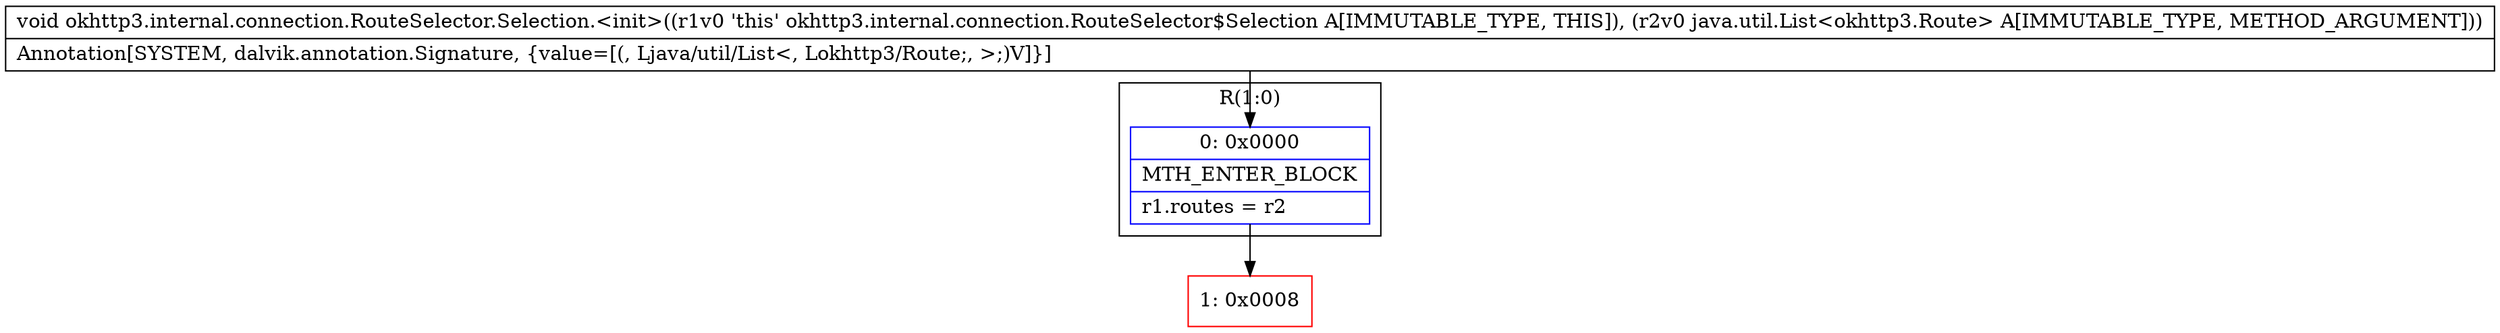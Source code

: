 digraph "CFG forokhttp3.internal.connection.RouteSelector.Selection.\<init\>(Ljava\/util\/List;)V" {
subgraph cluster_Region_678953192 {
label = "R(1:0)";
node [shape=record,color=blue];
Node_0 [shape=record,label="{0\:\ 0x0000|MTH_ENTER_BLOCK\l|r1.routes = r2\l}"];
}
Node_1 [shape=record,color=red,label="{1\:\ 0x0008}"];
MethodNode[shape=record,label="{void okhttp3.internal.connection.RouteSelector.Selection.\<init\>((r1v0 'this' okhttp3.internal.connection.RouteSelector$Selection A[IMMUTABLE_TYPE, THIS]), (r2v0 java.util.List\<okhttp3.Route\> A[IMMUTABLE_TYPE, METHOD_ARGUMENT]))  | Annotation[SYSTEM, dalvik.annotation.Signature, \{value=[(, Ljava\/util\/List\<, Lokhttp3\/Route;, \>;)V]\}]\l}"];
MethodNode -> Node_0;
Node_0 -> Node_1;
}

